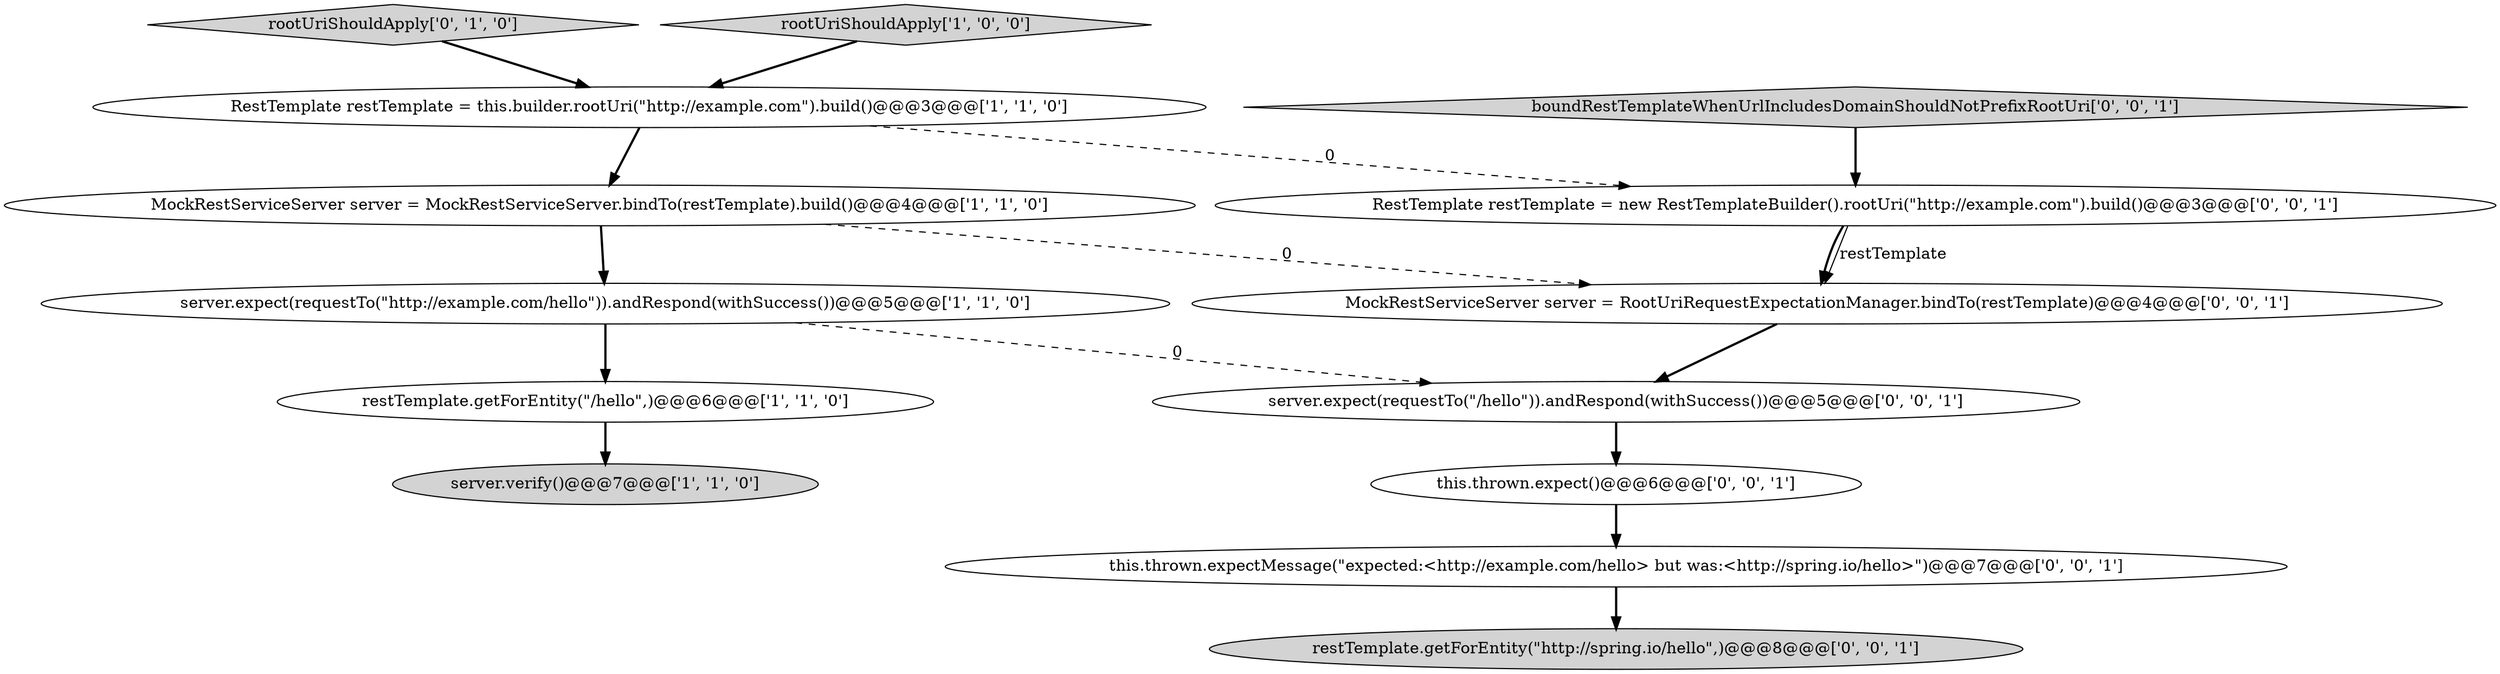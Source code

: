 digraph {
7 [style = filled, label = "restTemplate.getForEntity(\"http://spring.io/hello\",)@@@8@@@['0', '0', '1']", fillcolor = lightgray, shape = ellipse image = "AAA0AAABBB3BBB"];
2 [style = filled, label = "RestTemplate restTemplate = this.builder.rootUri(\"http://example.com\").build()@@@3@@@['1', '1', '0']", fillcolor = white, shape = ellipse image = "AAA0AAABBB1BBB"];
0 [style = filled, label = "MockRestServiceServer server = MockRestServiceServer.bindTo(restTemplate).build()@@@4@@@['1', '1', '0']", fillcolor = white, shape = ellipse image = "AAA0AAABBB1BBB"];
5 [style = filled, label = "restTemplate.getForEntity(\"/hello\",)@@@6@@@['1', '1', '0']", fillcolor = white, shape = ellipse image = "AAA0AAABBB1BBB"];
3 [style = filled, label = "server.expect(requestTo(\"http://example.com/hello\")).andRespond(withSuccess())@@@5@@@['1', '1', '0']", fillcolor = white, shape = ellipse image = "AAA0AAABBB1BBB"];
6 [style = filled, label = "rootUriShouldApply['0', '1', '0']", fillcolor = lightgray, shape = diamond image = "AAA0AAABBB2BBB"];
1 [style = filled, label = "server.verify()@@@7@@@['1', '1', '0']", fillcolor = lightgray, shape = ellipse image = "AAA0AAABBB1BBB"];
12 [style = filled, label = "MockRestServiceServer server = RootUriRequestExpectationManager.bindTo(restTemplate)@@@4@@@['0', '0', '1']", fillcolor = white, shape = ellipse image = "AAA0AAABBB3BBB"];
13 [style = filled, label = "server.expect(requestTo(\"/hello\")).andRespond(withSuccess())@@@5@@@['0', '0', '1']", fillcolor = white, shape = ellipse image = "AAA0AAABBB3BBB"];
8 [style = filled, label = "this.thrown.expectMessage(\"expected:<http://example.com/hello> but was:<http://spring.io/hello>\")@@@7@@@['0', '0', '1']", fillcolor = white, shape = ellipse image = "AAA0AAABBB3BBB"];
11 [style = filled, label = "boundRestTemplateWhenUrlIncludesDomainShouldNotPrefixRootUri['0', '0', '1']", fillcolor = lightgray, shape = diamond image = "AAA0AAABBB3BBB"];
4 [style = filled, label = "rootUriShouldApply['1', '0', '0']", fillcolor = lightgray, shape = diamond image = "AAA0AAABBB1BBB"];
9 [style = filled, label = "RestTemplate restTemplate = new RestTemplateBuilder().rootUri(\"http://example.com\").build()@@@3@@@['0', '0', '1']", fillcolor = white, shape = ellipse image = "AAA0AAABBB3BBB"];
10 [style = filled, label = "this.thrown.expect()@@@6@@@['0', '0', '1']", fillcolor = white, shape = ellipse image = "AAA0AAABBB3BBB"];
8->7 [style = bold, label=""];
0->12 [style = dashed, label="0"];
2->0 [style = bold, label=""];
10->8 [style = bold, label=""];
2->9 [style = dashed, label="0"];
11->9 [style = bold, label=""];
9->12 [style = bold, label=""];
13->10 [style = bold, label=""];
0->3 [style = bold, label=""];
9->12 [style = solid, label="restTemplate"];
3->13 [style = dashed, label="0"];
3->5 [style = bold, label=""];
6->2 [style = bold, label=""];
4->2 [style = bold, label=""];
12->13 [style = bold, label=""];
5->1 [style = bold, label=""];
}
